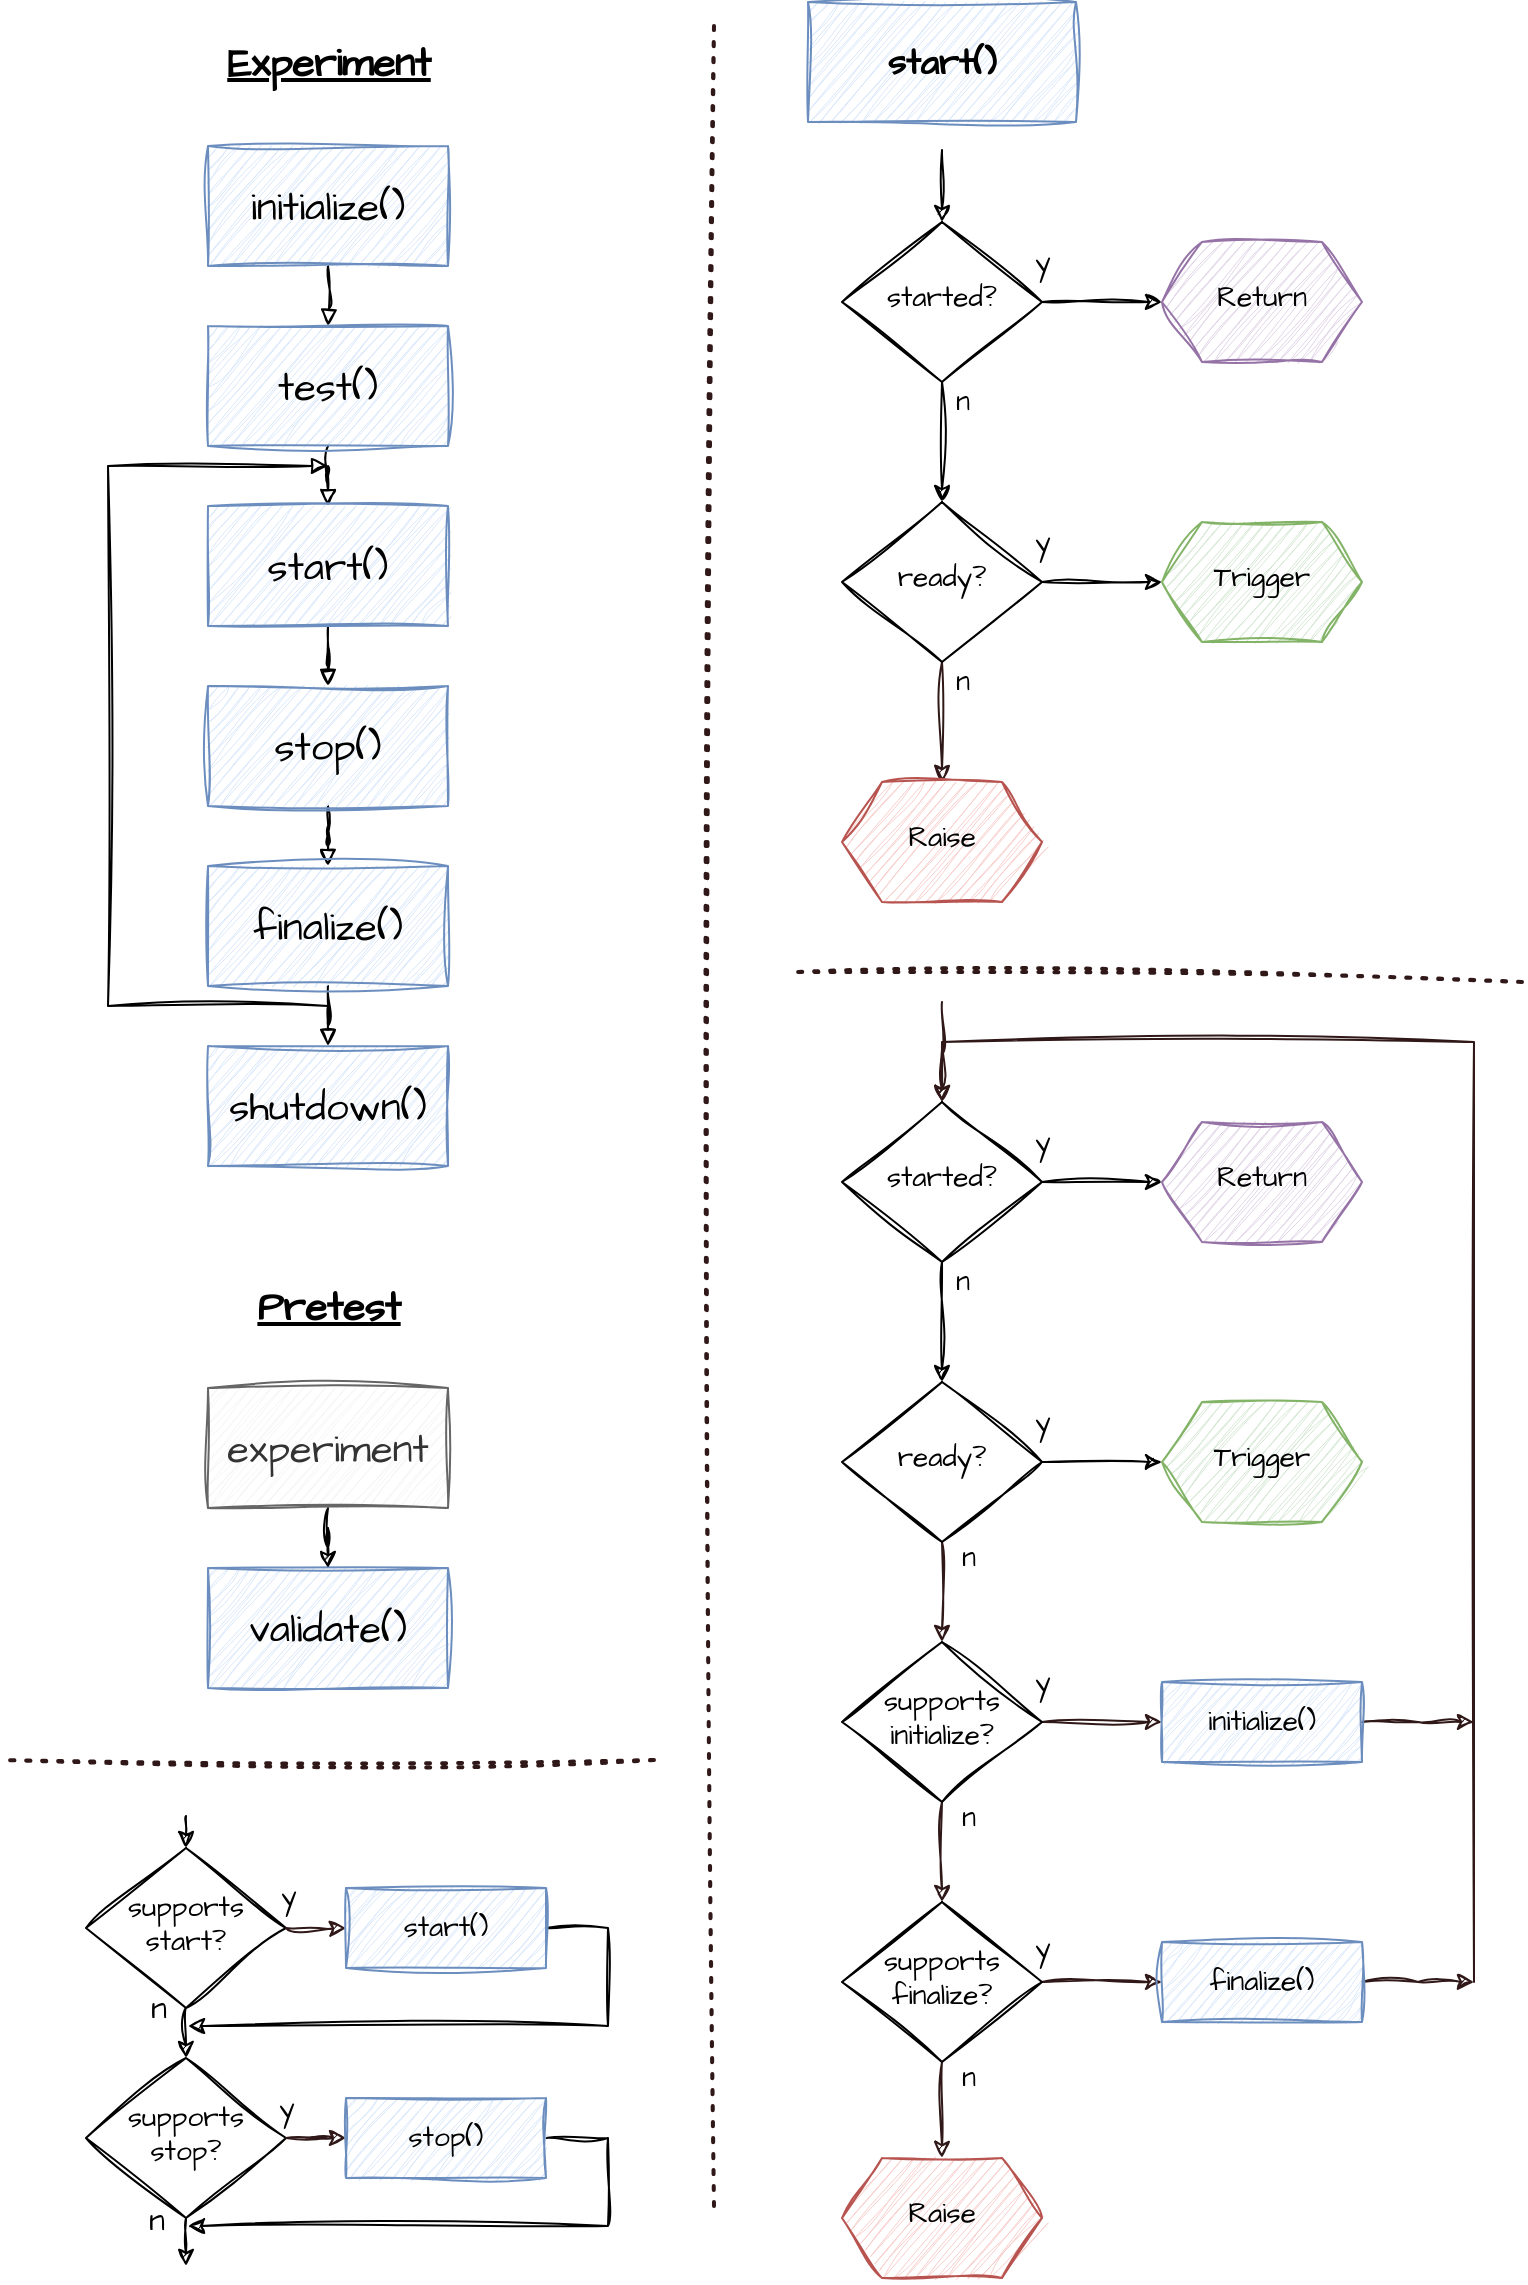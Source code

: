 <mxfile version="20.8.3" type="github"><diagram id="C5RBs43oDa-KdzZeNtuy" name="Page-1"><mxGraphModel dx="2100" dy="1382" grid="1" gridSize="10" guides="1" tooltips="1" connect="1" arrows="1" fold="1" page="1" pageScale="1" pageWidth="827" pageHeight="1169" math="0" shadow="0"><root><mxCell id="WIyWlLk6GJQsqaUBKTNV-0"/><mxCell id="WIyWlLk6GJQsqaUBKTNV-1" parent="WIyWlLk6GJQsqaUBKTNV-0"/><mxCell id="IWMiBxQhwily9OlSr75q-12" value="n" style="edgeStyle=orthogonalEdgeStyle;rounded=0;sketch=1;hachureGap=4;jiggle=2;curveFitting=1;orthogonalLoop=1;jettySize=auto;html=1;fontFamily=Architects Daughter;fontSource=https%3A%2F%2Ffonts.googleapis.com%2Fcss%3Ffamily%3DArchitects%2BDaughter;fontSize=16;entryX=0.5;entryY=0;entryDx=0;entryDy=0;" edge="1" parent="WIyWlLk6GJQsqaUBKTNV-1" target="IWMiBxQhwily9OlSr75q-8"><mxGeometry x="-1" y="-14" relative="1" as="geometry"><mxPoint x="129" y="1032" as="targetPoint"/><mxPoint x="128.81" y="1018" as="sourcePoint"/><mxPoint as="offset"/></mxGeometry></mxCell><mxCell id="IWMiBxQhwily9OlSr75q-15" value="n" style="edgeStyle=orthogonalEdgeStyle;rounded=0;sketch=1;hachureGap=4;jiggle=2;curveFitting=1;orthogonalLoop=1;jettySize=auto;html=1;fontFamily=Architects Daughter;fontSource=https%3A%2F%2Ffonts.googleapis.com%2Fcss%3Ffamily%3DArchitects%2BDaughter;fontSize=16;exitX=0.5;exitY=1;exitDx=0;exitDy=0;" edge="1" parent="WIyWlLk6GJQsqaUBKTNV-1" source="IWMiBxQhwily9OlSr75q-8"><mxGeometry x="-0.917" y="-15" relative="1" as="geometry"><mxPoint x="129" y="1147" as="targetPoint"/><mxPoint x="128.81" y="1128" as="sourcePoint"/><mxPoint as="offset"/></mxGeometry></mxCell><mxCell id="BoQXwbfBS9L9kWEtGeXQ-33" value="" style="edgeStyle=orthogonalEdgeStyle;rounded=0;hachureGap=4;orthogonalLoop=1;jettySize=auto;html=1;fontFamily=Architects Daughter;fontSource=https%3A%2F%2Ffonts.googleapis.com%2Fcss%3Ffamily%3DArchitects%2BDaughter;fontSize=16;endArrow=block;endFill=0;sketch=1;curveFitting=1;jiggle=2;" parent="WIyWlLk6GJQsqaUBKTNV-1" target="BoQXwbfBS9L9kWEtGeXQ-32" edge="1"><mxGeometry relative="1" as="geometry"><mxPoint x="200" y="147" as="sourcePoint"/></mxGeometry></mxCell><mxCell id="BoQXwbfBS9L9kWEtGeXQ-37" value="" style="edgeStyle=orthogonalEdgeStyle;rounded=0;hachureGap=4;orthogonalLoop=1;jettySize=auto;html=1;fontFamily=Architects Daughter;fontSource=https%3A%2F%2Ffonts.googleapis.com%2Fcss%3Ffamily%3DArchitects%2BDaughter;fontSize=16;endArrow=block;endFill=0;sketch=1;curveFitting=1;jiggle=2;" parent="WIyWlLk6GJQsqaUBKTNV-1" source="BoQXwbfBS9L9kWEtGeXQ-32" target="BoQXwbfBS9L9kWEtGeXQ-36" edge="1"><mxGeometry relative="1" as="geometry"/></mxCell><mxCell id="BoQXwbfBS9L9kWEtGeXQ-32" value="test()" style="whiteSpace=wrap;html=1;fillColor=#dae8fc;strokeColor=#6c8ebf;rounded=0;glass=0;strokeWidth=1;shadow=0;hachureGap=4;fontFamily=Architects Daughter;fontSource=https%3A%2F%2Ffonts.googleapis.com%2Fcss%3Ffamily%3DArchitects%2BDaughter;fontSize=20;sketch=1;curveFitting=1;jiggle=2;" parent="WIyWlLk6GJQsqaUBKTNV-1" vertex="1"><mxGeometry x="140" y="177" width="120" height="60" as="geometry"/></mxCell><mxCell id="BoQXwbfBS9L9kWEtGeXQ-34" value="initialize()" style="whiteSpace=wrap;html=1;fontSize=20;fontFamily=Architects Daughter;fillColor=#dae8fc;strokeColor=#6c8ebf;rounded=0;glass=0;strokeWidth=1;shadow=0;hachureGap=4;fontSource=https%3A%2F%2Ffonts.googleapis.com%2Fcss%3Ffamily%3DArchitects%2BDaughter;sketch=1;curveFitting=1;jiggle=2;" parent="WIyWlLk6GJQsqaUBKTNV-1" vertex="1"><mxGeometry x="140" y="87" width="120" height="60" as="geometry"/></mxCell><mxCell id="BoQXwbfBS9L9kWEtGeXQ-39" value="" style="edgeStyle=orthogonalEdgeStyle;rounded=0;hachureGap=4;orthogonalLoop=1;jettySize=auto;html=1;fontFamily=Architects Daughter;fontSource=https%3A%2F%2Ffonts.googleapis.com%2Fcss%3Ffamily%3DArchitects%2BDaughter;fontSize=16;endArrow=block;endFill=0;sketch=1;curveFitting=1;jiggle=2;" parent="WIyWlLk6GJQsqaUBKTNV-1" source="BoQXwbfBS9L9kWEtGeXQ-36" target="BoQXwbfBS9L9kWEtGeXQ-38" edge="1"><mxGeometry relative="1" as="geometry"/></mxCell><mxCell id="BoQXwbfBS9L9kWEtGeXQ-36" value="start()" style="whiteSpace=wrap;html=1;fontSize=20;fontFamily=Architects Daughter;fillColor=#dae8fc;strokeColor=#6c8ebf;rounded=0;glass=0;strokeWidth=1;shadow=0;hachureGap=4;fontSource=https%3A%2F%2Ffonts.googleapis.com%2Fcss%3Ffamily%3DArchitects%2BDaughter;sketch=1;curveFitting=1;jiggle=2;" parent="WIyWlLk6GJQsqaUBKTNV-1" vertex="1"><mxGeometry x="140" y="267" width="120" height="60" as="geometry"/></mxCell><mxCell id="BoQXwbfBS9L9kWEtGeXQ-41" value="" style="edgeStyle=orthogonalEdgeStyle;rounded=0;hachureGap=4;orthogonalLoop=1;jettySize=auto;html=1;fontFamily=Architects Daughter;fontSource=https%3A%2F%2Ffonts.googleapis.com%2Fcss%3Ffamily%3DArchitects%2BDaughter;fontSize=16;endArrow=block;endFill=0;sketch=1;curveFitting=1;jiggle=2;" parent="WIyWlLk6GJQsqaUBKTNV-1" source="BoQXwbfBS9L9kWEtGeXQ-38" target="BoQXwbfBS9L9kWEtGeXQ-40" edge="1"><mxGeometry relative="1" as="geometry"/></mxCell><mxCell id="BoQXwbfBS9L9kWEtGeXQ-38" value="stop()" style="whiteSpace=wrap;html=1;fontSize=20;fontFamily=Architects Daughter;fillColor=#dae8fc;strokeColor=#6c8ebf;rounded=0;glass=0;strokeWidth=1;shadow=0;hachureGap=4;fontSource=https%3A%2F%2Ffonts.googleapis.com%2Fcss%3Ffamily%3DArchitects%2BDaughter;sketch=1;curveFitting=1;jiggle=2;" parent="WIyWlLk6GJQsqaUBKTNV-1" vertex="1"><mxGeometry x="140" y="357" width="120" height="60" as="geometry"/></mxCell><mxCell id="BoQXwbfBS9L9kWEtGeXQ-43" value="" style="edgeStyle=orthogonalEdgeStyle;rounded=0;hachureGap=4;orthogonalLoop=1;jettySize=auto;html=1;fontFamily=Architects Daughter;fontSource=https%3A%2F%2Ffonts.googleapis.com%2Fcss%3Ffamily%3DArchitects%2BDaughter;fontSize=16;endArrow=block;endFill=0;sketch=1;curveFitting=1;jiggle=2;" parent="WIyWlLk6GJQsqaUBKTNV-1" source="BoQXwbfBS9L9kWEtGeXQ-40" target="BoQXwbfBS9L9kWEtGeXQ-42" edge="1"><mxGeometry relative="1" as="geometry"/></mxCell><mxCell id="BoQXwbfBS9L9kWEtGeXQ-44" style="edgeStyle=orthogonalEdgeStyle;rounded=0;hachureGap=4;orthogonalLoop=1;jettySize=auto;html=1;fontFamily=Architects Daughter;fontSource=https%3A%2F%2Ffonts.googleapis.com%2Fcss%3Ffamily%3DArchitects%2BDaughter;fontSize=16;endArrow=block;endFill=0;sketch=1;curveFitting=1;jiggle=2;" parent="WIyWlLk6GJQsqaUBKTNV-1" edge="1"><mxGeometry relative="1" as="geometry"><mxPoint x="200" y="247" as="targetPoint"/><mxPoint x="200" y="517" as="sourcePoint"/><Array as="points"><mxPoint x="200" y="517"/><mxPoint x="90" y="517"/><mxPoint x="90" y="247"/></Array></mxGeometry></mxCell><mxCell id="BoQXwbfBS9L9kWEtGeXQ-40" value="finalize()" style="whiteSpace=wrap;html=1;fontSize=20;fontFamily=Architects Daughter;fillColor=#dae8fc;strokeColor=#6c8ebf;rounded=0;glass=0;strokeWidth=1;shadow=0;hachureGap=4;fontSource=https%3A%2F%2Ffonts.googleapis.com%2Fcss%3Ffamily%3DArchitects%2BDaughter;sketch=1;curveFitting=1;jiggle=2;" parent="WIyWlLk6GJQsqaUBKTNV-1" vertex="1"><mxGeometry x="140" y="447" width="120" height="60" as="geometry"/></mxCell><mxCell id="BoQXwbfBS9L9kWEtGeXQ-42" value="shutdown()" style="whiteSpace=wrap;html=1;fontSize=20;fontFamily=Architects Daughter;fillColor=#dae8fc;strokeColor=#6c8ebf;rounded=0;glass=0;strokeWidth=1;shadow=0;hachureGap=4;fontSource=https%3A%2F%2Ffonts.googleapis.com%2Fcss%3Ffamily%3DArchitects%2BDaughter;sketch=1;curveFitting=1;jiggle=2;" parent="WIyWlLk6GJQsqaUBKTNV-1" vertex="1"><mxGeometry x="140" y="537" width="120" height="60" as="geometry"/></mxCell><mxCell id="OmtJ88j_AdacA5szQFg5-30" value="Experiment" style="text;html=1;align=center;verticalAlign=middle;resizable=0;points=[];autosize=1;strokeColor=none;fillColor=none;fontSize=20;fontFamily=Architects Daughter;sketch=1;hachureGap=4;jiggle=2;curveFitting=1;fontSource=https%3A%2F%2Ffonts.googleapis.com%2Fcss%3Ffamily%3DArchitects%2BDaughter;fontStyle=5" parent="WIyWlLk6GJQsqaUBKTNV-1" vertex="1"><mxGeometry x="135" y="25" width="130" height="40" as="geometry"/></mxCell><mxCell id="OmtJ88j_AdacA5szQFg5-43" value="validate()" style="whiteSpace=wrap;html=1;fontSize=20;fontFamily=Architects Daughter;fillColor=#dae8fc;strokeColor=#6c8ebf;rounded=0;glass=0;strokeWidth=1;shadow=0;hachureGap=4;fontSource=https%3A%2F%2Ffonts.googleapis.com%2Fcss%3Ffamily%3DArchitects%2BDaughter;sketch=1;curveFitting=1;jiggle=2;" parent="WIyWlLk6GJQsqaUBKTNV-1" vertex="1"><mxGeometry x="140.0" y="798" width="120" height="60" as="geometry"/></mxCell><mxCell id="OmtJ88j_AdacA5szQFg5-44" value="Pretest" style="text;html=1;align=center;verticalAlign=middle;resizable=0;points=[];autosize=1;strokeColor=none;fillColor=none;fontSize=20;fontFamily=Architects Daughter;sketch=1;hachureGap=4;jiggle=2;curveFitting=1;fontSource=https%3A%2F%2Ffonts.googleapis.com%2Fcss%3Ffamily%3DArchitects%2BDaughter;fontStyle=5" parent="WIyWlLk6GJQsqaUBKTNV-1" vertex="1"><mxGeometry x="150.0" y="647" width="100" height="40" as="geometry"/></mxCell><mxCell id="OmtJ88j_AdacA5szQFg5-91" value="" style="edgeStyle=orthogonalEdgeStyle;rounded=0;sketch=1;hachureGap=4;jiggle=2;curveFitting=1;orthogonalLoop=1;jettySize=auto;html=1;fontFamily=Architects Daughter;fontSource=https%3A%2F%2Ffonts.googleapis.com%2Fcss%3Ffamily%3DArchitects%2BDaughter;fontSize=14;entryX=0.5;entryY=0;entryDx=0;entryDy=0;" parent="WIyWlLk6GJQsqaUBKTNV-1" target="OmtJ88j_AdacA5szQFg5-55" edge="1"><mxGeometry relative="1" as="geometry"><mxPoint x="507" y="89" as="sourcePoint"/><mxPoint x="530" y="115" as="targetPoint"/></mxGeometry></mxCell><mxCell id="OmtJ88j_AdacA5szQFg5-76" value="n" style="edgeStyle=orthogonalEdgeStyle;rounded=0;sketch=1;hachureGap=4;jiggle=2;curveFitting=1;orthogonalLoop=1;jettySize=auto;html=1;fontFamily=Architects Daughter;fontSource=https%3A%2F%2Ffonts.googleapis.com%2Fcss%3Ffamily%3DArchitects%2BDaughter;fontSize=14;fillColor=#f8cecc;strokeColor=#000000;" parent="WIyWlLk6GJQsqaUBKTNV-1" source="OmtJ88j_AdacA5szQFg5-55" target="OmtJ88j_AdacA5szQFg5-59" edge="1"><mxGeometry x="-0.667" y="10" relative="1" as="geometry"><mxPoint as="offset"/></mxGeometry></mxCell><mxCell id="OmtJ88j_AdacA5szQFg5-85" value="y" style="edgeStyle=orthogonalEdgeStyle;rounded=0;sketch=1;hachureGap=4;jiggle=2;curveFitting=1;orthogonalLoop=1;jettySize=auto;html=1;fontFamily=Architects Daughter;fontSource=https%3A%2F%2Ffonts.googleapis.com%2Fcss%3Ffamily%3DArchitects%2BDaughter;fontSize=14;" parent="WIyWlLk6GJQsqaUBKTNV-1" source="OmtJ88j_AdacA5szQFg5-55" target="OmtJ88j_AdacA5szQFg5-84" edge="1"><mxGeometry x="-1" y="20" relative="1" as="geometry"><mxPoint as="offset"/></mxGeometry></mxCell><mxCell id="OmtJ88j_AdacA5szQFg5-55" value="started?" style="rhombus;whiteSpace=wrap;html=1;shadow=0;fontFamily=Architects Daughter;fontSize=14;align=center;strokeWidth=1;spacing=6;spacingTop=-4;rounded=0;sketch=1;curveFitting=1;jiggle=2;fontSource=https%3A%2F%2Ffonts.googleapis.com%2Fcss%3Ffamily%3DArchitects%2BDaughter;backgroundOutline=0;strokeColor=default;fillColor=none;" parent="WIyWlLk6GJQsqaUBKTNV-1" vertex="1"><mxGeometry x="457" y="125" width="100" height="80" as="geometry"/></mxCell><mxCell id="OmtJ88j_AdacA5szQFg5-75" value="n" style="edgeStyle=orthogonalEdgeStyle;rounded=0;sketch=1;hachureGap=4;jiggle=2;curveFitting=1;orthogonalLoop=1;jettySize=auto;html=1;fontFamily=Architects Daughter;fontSource=https%3A%2F%2Ffonts.googleapis.com%2Fcss%3Ffamily%3DArchitects%2BDaughter;fontSize=14;entryX=0.5;entryY=0;entryDx=0;entryDy=0;fillColor=#f8cecc;strokeColor=#301818;" parent="WIyWlLk6GJQsqaUBKTNV-1" source="OmtJ88j_AdacA5szQFg5-59" target="OmtJ88j_AdacA5szQFg5-88" edge="1"><mxGeometry x="-0.667" y="10" relative="1" as="geometry"><mxPoint x="507.0" y="395" as="targetPoint"/><mxPoint as="offset"/></mxGeometry></mxCell><mxCell id="OmtJ88j_AdacA5szQFg5-90" value="y" style="edgeStyle=orthogonalEdgeStyle;rounded=0;sketch=1;hachureGap=4;jiggle=2;curveFitting=1;orthogonalLoop=1;jettySize=auto;html=1;fontFamily=Architects Daughter;fontSource=https%3A%2F%2Ffonts.googleapis.com%2Fcss%3Ffamily%3DArchitects%2BDaughter;fontSize=14;" parent="WIyWlLk6GJQsqaUBKTNV-1" source="OmtJ88j_AdacA5szQFg5-59" target="OmtJ88j_AdacA5szQFg5-89" edge="1"><mxGeometry x="-1" y="20" relative="1" as="geometry"><mxPoint as="offset"/></mxGeometry></mxCell><mxCell id="OmtJ88j_AdacA5szQFg5-59" value="ready?" style="rhombus;whiteSpace=wrap;html=1;shadow=0;fontFamily=Architects Daughter;fontSize=14;align=center;strokeWidth=1;spacing=6;spacingTop=-4;rounded=0;sketch=1;curveFitting=1;jiggle=2;fontSource=https%3A%2F%2Ffonts.googleapis.com%2Fcss%3Ffamily%3DArchitects%2BDaughter;fillColor=none;" parent="WIyWlLk6GJQsqaUBKTNV-1" vertex="1"><mxGeometry x="457" y="265" width="100" height="80" as="geometry"/></mxCell><mxCell id="OmtJ88j_AdacA5szQFg5-74" value="" style="edgeStyle=orthogonalEdgeStyle;rounded=0;sketch=1;hachureGap=4;jiggle=2;curveFitting=1;orthogonalLoop=1;jettySize=auto;html=1;fontFamily=Architects Daughter;fontSource=https%3A%2F%2Ffonts.googleapis.com%2Fcss%3Ffamily%3DArchitects%2BDaughter;fontSize=16;" parent="WIyWlLk6GJQsqaUBKTNV-1" source="OmtJ88j_AdacA5szQFg5-73" target="OmtJ88j_AdacA5szQFg5-43" edge="1"><mxGeometry relative="1" as="geometry"/></mxCell><mxCell id="OmtJ88j_AdacA5szQFg5-73" value="experiment" style="whiteSpace=wrap;html=1;fontSize=20;fontFamily=Architects Daughter;rounded=0;glass=0;strokeWidth=1;shadow=0;hachureGap=4;fontSource=https%3A%2F%2Ffonts.googleapis.com%2Fcss%3Ffamily%3DArchitects%2BDaughter;sketch=1;curveFitting=1;jiggle=2;fillColor=#f5f5f5;fontColor=#333333;strokeColor=#666666;" parent="WIyWlLk6GJQsqaUBKTNV-1" vertex="1"><mxGeometry x="140.0" y="708" width="120" height="60" as="geometry"/></mxCell><mxCell id="OmtJ88j_AdacA5szQFg5-84" value="Return" style="shape=hexagon;perimeter=hexagonPerimeter2;whiteSpace=wrap;html=1;fixedSize=1;shadow=0;strokeWidth=1;spacing=6;spacingTop=-4;rounded=0;sketch=1;curveFitting=1;jiggle=2;hachureGap=4;fontFamily=Architects Daughter;fontSource=https%3A%2F%2Ffonts.googleapis.com%2Fcss%3Ffamily%3DArchitects%2BDaughter;fontSize=14;fillColor=#e1d5e7;strokeColor=#9673a6;fontStyle=0" parent="WIyWlLk6GJQsqaUBKTNV-1" vertex="1"><mxGeometry x="617" y="135" width="100" height="60" as="geometry"/></mxCell><mxCell id="OmtJ88j_AdacA5szQFg5-88" value="Raise" style="shape=hexagon;perimeter=hexagonPerimeter2;whiteSpace=wrap;html=1;fixedSize=1;shadow=0;strokeWidth=1;spacing=6;spacingTop=-4;rounded=0;sketch=1;curveFitting=1;jiggle=2;hachureGap=4;fontFamily=Architects Daughter;fontSource=https%3A%2F%2Ffonts.googleapis.com%2Fcss%3Ffamily%3DArchitects%2BDaughter;fontSize=14;fillColor=#f8cecc;strokeColor=#b85450;fontStyle=0" parent="WIyWlLk6GJQsqaUBKTNV-1" vertex="1"><mxGeometry x="457" y="405" width="100" height="60" as="geometry"/></mxCell><mxCell id="OmtJ88j_AdacA5szQFg5-89" value="Trigger" style="shape=hexagon;perimeter=hexagonPerimeter2;whiteSpace=wrap;html=1;fixedSize=1;shadow=0;strokeWidth=1;spacing=6;spacingTop=-4;rounded=0;sketch=1;curveFitting=1;jiggle=2;hachureGap=4;fontFamily=Architects Daughter;fontSource=https%3A%2F%2Ffonts.googleapis.com%2Fcss%3Ffamily%3DArchitects%2BDaughter;fontSize=14;fillColor=#d5e8d4;strokeColor=#82b366;fontStyle=0" parent="WIyWlLk6GJQsqaUBKTNV-1" vertex="1"><mxGeometry x="617" y="275" width="100" height="60" as="geometry"/></mxCell><mxCell id="OmtJ88j_AdacA5szQFg5-114" value="" style="edgeStyle=orthogonalEdgeStyle;rounded=0;sketch=1;hachureGap=4;jiggle=2;curveFitting=1;orthogonalLoop=1;jettySize=auto;html=1;strokeColor=#301818;fontFamily=Architects Daughter;fontSource=https%3A%2F%2Ffonts.googleapis.com%2Fcss%3Ffamily%3DArchitects%2BDaughter;fontSize=18;" parent="WIyWlLk6GJQsqaUBKTNV-1" target="OmtJ88j_AdacA5szQFg5-98" edge="1"><mxGeometry relative="1" as="geometry"><mxPoint x="507" y="515" as="sourcePoint"/></mxGeometry></mxCell><mxCell id="OmtJ88j_AdacA5szQFg5-96" value="n" style="edgeStyle=orthogonalEdgeStyle;rounded=0;sketch=1;hachureGap=4;jiggle=2;curveFitting=1;orthogonalLoop=1;jettySize=auto;html=1;fontFamily=Architects Daughter;fontSource=https%3A%2F%2Ffonts.googleapis.com%2Fcss%3Ffamily%3DArchitects%2BDaughter;fontSize=14;fillColor=#f8cecc;strokeColor=#000000;" parent="WIyWlLk6GJQsqaUBKTNV-1" source="OmtJ88j_AdacA5szQFg5-98" target="OmtJ88j_AdacA5szQFg5-101" edge="1"><mxGeometry x="-0.667" y="10" relative="1" as="geometry"><mxPoint as="offset"/></mxGeometry></mxCell><mxCell id="OmtJ88j_AdacA5szQFg5-97" value="y" style="edgeStyle=orthogonalEdgeStyle;rounded=0;sketch=1;hachureGap=4;jiggle=2;curveFitting=1;orthogonalLoop=1;jettySize=auto;html=1;fontFamily=Architects Daughter;fontSource=https%3A%2F%2Ffonts.googleapis.com%2Fcss%3Ffamily%3DArchitects%2BDaughter;fontSize=14;" parent="WIyWlLk6GJQsqaUBKTNV-1" source="OmtJ88j_AdacA5szQFg5-98" target="OmtJ88j_AdacA5szQFg5-102" edge="1"><mxGeometry x="-1" y="20" relative="1" as="geometry"><mxPoint as="offset"/></mxGeometry></mxCell><mxCell id="OmtJ88j_AdacA5szQFg5-98" value="started?" style="rhombus;whiteSpace=wrap;html=1;shadow=0;fontFamily=Architects Daughter;fontSize=14;align=center;strokeWidth=1;spacing=6;spacingTop=-4;rounded=0;sketch=1;curveFitting=1;jiggle=2;fontSource=https%3A%2F%2Ffonts.googleapis.com%2Fcss%3Ffamily%3DArchitects%2BDaughter;" parent="WIyWlLk6GJQsqaUBKTNV-1" vertex="1"><mxGeometry x="457" y="565" width="100" height="80" as="geometry"/></mxCell><mxCell id="OmtJ88j_AdacA5szQFg5-100" value="y" style="edgeStyle=orthogonalEdgeStyle;rounded=0;sketch=1;hachureGap=4;jiggle=2;curveFitting=1;orthogonalLoop=1;jettySize=auto;html=1;fontFamily=Architects Daughter;fontSource=https%3A%2F%2Ffonts.googleapis.com%2Fcss%3Ffamily%3DArchitects%2BDaughter;fontSize=14;" parent="WIyWlLk6GJQsqaUBKTNV-1" source="OmtJ88j_AdacA5szQFg5-101" target="OmtJ88j_AdacA5szQFg5-104" edge="1"><mxGeometry x="-1" y="20" relative="1" as="geometry"><mxPoint as="offset"/></mxGeometry></mxCell><mxCell id="OmtJ88j_AdacA5szQFg5-106" value="n" style="edgeStyle=orthogonalEdgeStyle;rounded=0;sketch=1;hachureGap=4;jiggle=2;curveFitting=1;orthogonalLoop=1;jettySize=auto;html=1;strokeColor=#301818;fontFamily=Architects Daughter;fontSource=https%3A%2F%2Ffonts.googleapis.com%2Fcss%3Ffamily%3DArchitects%2BDaughter;fontSize=14;" parent="WIyWlLk6GJQsqaUBKTNV-1" source="OmtJ88j_AdacA5szQFg5-101" target="OmtJ88j_AdacA5szQFg5-105" edge="1"><mxGeometry x="-0.68" y="13" relative="1" as="geometry"><mxPoint as="offset"/></mxGeometry></mxCell><mxCell id="OmtJ88j_AdacA5szQFg5-101" value="ready?" style="rhombus;whiteSpace=wrap;html=1;shadow=0;fontFamily=Architects Daughter;fontSize=14;align=center;strokeWidth=1;spacing=6;spacingTop=-4;rounded=0;sketch=1;curveFitting=1;jiggle=2;fontSource=https%3A%2F%2Ffonts.googleapis.com%2Fcss%3Ffamily%3DArchitects%2BDaughter;" parent="WIyWlLk6GJQsqaUBKTNV-1" vertex="1"><mxGeometry x="457" y="705" width="100" height="80" as="geometry"/></mxCell><mxCell id="OmtJ88j_AdacA5szQFg5-102" value="Return" style="shape=hexagon;perimeter=hexagonPerimeter2;whiteSpace=wrap;html=1;fixedSize=1;shadow=0;strokeWidth=1;spacing=6;spacingTop=-4;rounded=0;sketch=1;curveFitting=1;jiggle=2;hachureGap=4;fontFamily=Architects Daughter;fontSource=https%3A%2F%2Ffonts.googleapis.com%2Fcss%3Ffamily%3DArchitects%2BDaughter;fontSize=14;fillColor=#e1d5e7;strokeColor=#9673a6;fontStyle=0" parent="WIyWlLk6GJQsqaUBKTNV-1" vertex="1"><mxGeometry x="617" y="575" width="100" height="60" as="geometry"/></mxCell><mxCell id="OmtJ88j_AdacA5szQFg5-104" value="Trigger" style="shape=hexagon;perimeter=hexagonPerimeter2;whiteSpace=wrap;html=1;fixedSize=1;shadow=0;strokeWidth=1;spacing=6;spacingTop=-4;rounded=0;sketch=1;curveFitting=1;jiggle=2;hachureGap=4;fontFamily=Architects Daughter;fontSource=https%3A%2F%2Ffonts.googleapis.com%2Fcss%3Ffamily%3DArchitects%2BDaughter;fontSize=14;fillColor=#d5e8d4;strokeColor=#82b366;fontStyle=0" parent="WIyWlLk6GJQsqaUBKTNV-1" vertex="1"><mxGeometry x="617" y="715" width="100" height="60" as="geometry"/></mxCell><mxCell id="OmtJ88j_AdacA5szQFg5-108" value="y" style="edgeStyle=orthogonalEdgeStyle;rounded=0;sketch=1;hachureGap=4;jiggle=2;curveFitting=1;orthogonalLoop=1;jettySize=auto;html=1;strokeColor=#301818;fontFamily=Architects Daughter;fontSource=https%3A%2F%2Ffonts.googleapis.com%2Fcss%3Ffamily%3DArchitects%2BDaughter;fontSize=14;" parent="WIyWlLk6GJQsqaUBKTNV-1" source="OmtJ88j_AdacA5szQFg5-105" target="OmtJ88j_AdacA5szQFg5-107" edge="1"><mxGeometry x="-1" y="20" relative="1" as="geometry"><mxPoint as="offset"/></mxGeometry></mxCell><mxCell id="OmtJ88j_AdacA5szQFg5-118" value="n" style="edgeStyle=orthogonalEdgeStyle;rounded=0;sketch=1;hachureGap=4;jiggle=2;curveFitting=1;orthogonalLoop=1;jettySize=auto;html=1;strokeColor=#301818;fontFamily=Architects Daughter;fontSource=https%3A%2F%2Ffonts.googleapis.com%2Fcss%3Ffamily%3DArchitects%2BDaughter;fontSize=14;" parent="WIyWlLk6GJQsqaUBKTNV-1" source="OmtJ88j_AdacA5szQFg5-105" target="OmtJ88j_AdacA5szQFg5-116" edge="1"><mxGeometry x="-0.68" y="13" relative="1" as="geometry"><mxPoint as="offset"/></mxGeometry></mxCell><mxCell id="OmtJ88j_AdacA5szQFg5-105" value="supports initialize?" style="rhombus;whiteSpace=wrap;html=1;shadow=0;fontFamily=Architects Daughter;fontSize=14;align=center;strokeWidth=1;spacing=6;spacingTop=-4;rounded=0;sketch=1;curveFitting=1;jiggle=2;fontSource=https%3A%2F%2Ffonts.googleapis.com%2Fcss%3Ffamily%3DArchitects%2BDaughter;" parent="WIyWlLk6GJQsqaUBKTNV-1" vertex="1"><mxGeometry x="457" y="835" width="100" height="80" as="geometry"/></mxCell><mxCell id="OmtJ88j_AdacA5szQFg5-110" style="edgeStyle=orthogonalEdgeStyle;rounded=0;sketch=1;hachureGap=4;jiggle=2;curveFitting=1;orthogonalLoop=1;jettySize=auto;html=1;strokeColor=#301818;fontFamily=Architects Daughter;fontSource=https%3A%2F%2Ffonts.googleapis.com%2Fcss%3Ffamily%3DArchitects%2BDaughter;fontSize=18;entryX=0.5;entryY=0;entryDx=0;entryDy=0;" parent="WIyWlLk6GJQsqaUBKTNV-1" target="OmtJ88j_AdacA5szQFg5-98" edge="1"><mxGeometry relative="1" as="geometry"><mxPoint x="513" y="545" as="targetPoint"/><mxPoint x="773" y="1005" as="sourcePoint"/><Array as="points"><mxPoint x="773" y="535"/><mxPoint x="507" y="535"/></Array></mxGeometry></mxCell><mxCell id="OmtJ88j_AdacA5szQFg5-120" style="edgeStyle=orthogonalEdgeStyle;rounded=0;sketch=1;hachureGap=4;jiggle=2;curveFitting=1;orthogonalLoop=1;jettySize=auto;html=1;strokeColor=#301818;fontFamily=Architects Daughter;fontSource=https%3A%2F%2Ffonts.googleapis.com%2Fcss%3Ffamily%3DArchitects%2BDaughter;fontSize=18;" parent="WIyWlLk6GJQsqaUBKTNV-1" source="OmtJ88j_AdacA5szQFg5-107" edge="1"><mxGeometry relative="1" as="geometry"><mxPoint x="773" y="875" as="targetPoint"/></mxGeometry></mxCell><mxCell id="OmtJ88j_AdacA5szQFg5-107" value="initialize()" style="rounded=0;whiteSpace=wrap;html=1;fontSize=14;glass=0;strokeWidth=1;shadow=0;fillColor=#dae8fc;strokeColor=#6c8ebf;sketch=1;curveFitting=1;jiggle=2;fontFamily=Architects Daughter;fontSource=https%3A%2F%2Ffonts.googleapis.com%2Fcss%3Ffamily%3DArchitects%2BDaughter;" parent="WIyWlLk6GJQsqaUBKTNV-1" vertex="1"><mxGeometry x="617" y="855" width="100" height="40" as="geometry"/></mxCell><mxCell id="OmtJ88j_AdacA5szQFg5-115" value="y" style="edgeStyle=orthogonalEdgeStyle;rounded=0;sketch=1;hachureGap=4;jiggle=2;curveFitting=1;orthogonalLoop=1;jettySize=auto;html=1;strokeColor=#301818;fontFamily=Architects Daughter;fontSource=https%3A%2F%2Ffonts.googleapis.com%2Fcss%3Ffamily%3DArchitects%2BDaughter;fontSize=14;" parent="WIyWlLk6GJQsqaUBKTNV-1" source="OmtJ88j_AdacA5szQFg5-116" target="OmtJ88j_AdacA5szQFg5-117" edge="1"><mxGeometry x="-1" y="17" relative="1" as="geometry"><mxPoint as="offset"/></mxGeometry></mxCell><mxCell id="OmtJ88j_AdacA5szQFg5-128" value="n" style="edgeStyle=orthogonalEdgeStyle;rounded=0;sketch=1;hachureGap=4;jiggle=2;curveFitting=1;orthogonalLoop=1;jettySize=auto;html=1;strokeColor=#301818;fontFamily=Architects Daughter;fontSource=https%3A%2F%2Ffonts.googleapis.com%2Fcss%3Ffamily%3DArchitects%2BDaughter;fontSize=14;" parent="WIyWlLk6GJQsqaUBKTNV-1" source="OmtJ88j_AdacA5szQFg5-116" target="OmtJ88j_AdacA5szQFg5-127" edge="1"><mxGeometry x="-0.667" y="13" relative="1" as="geometry"><mxPoint as="offset"/></mxGeometry></mxCell><mxCell id="OmtJ88j_AdacA5szQFg5-116" value="supports finalize?" style="rhombus;whiteSpace=wrap;html=1;shadow=0;fontFamily=Architects Daughter;fontSize=14;align=center;strokeWidth=1;spacing=6;spacingTop=-4;rounded=0;sketch=1;curveFitting=1;jiggle=2;fontSource=https%3A%2F%2Ffonts.googleapis.com%2Fcss%3Ffamily%3DArchitects%2BDaughter;" parent="WIyWlLk6GJQsqaUBKTNV-1" vertex="1"><mxGeometry x="457" y="965" width="100" height="80" as="geometry"/></mxCell><mxCell id="OmtJ88j_AdacA5szQFg5-121" style="edgeStyle=orthogonalEdgeStyle;rounded=0;sketch=1;hachureGap=4;jiggle=2;curveFitting=1;orthogonalLoop=1;jettySize=auto;html=1;strokeColor=#301818;fontFamily=Architects Daughter;fontSource=https%3A%2F%2Ffonts.googleapis.com%2Fcss%3Ffamily%3DArchitects%2BDaughter;fontSize=18;" parent="WIyWlLk6GJQsqaUBKTNV-1" source="OmtJ88j_AdacA5szQFg5-117" edge="1"><mxGeometry relative="1" as="geometry"><mxPoint x="773" y="1005" as="targetPoint"/></mxGeometry></mxCell><mxCell id="OmtJ88j_AdacA5szQFg5-117" value="finalize()" style="rounded=0;whiteSpace=wrap;html=1;fontSize=14;glass=0;strokeWidth=1;shadow=0;fillColor=#dae8fc;strokeColor=#6c8ebf;sketch=1;curveFitting=1;jiggle=2;fontFamily=Architects Daughter;fontSource=https%3A%2F%2Ffonts.googleapis.com%2Fcss%3Ffamily%3DArchitects%2BDaughter;" parent="WIyWlLk6GJQsqaUBKTNV-1" vertex="1"><mxGeometry x="617" y="985" width="100" height="40" as="geometry"/></mxCell><mxCell id="OmtJ88j_AdacA5szQFg5-122" value="start()" style="rounded=0;whiteSpace=wrap;html=1;fontSize=18;glass=0;strokeWidth=1;shadow=0;fillColor=#dae8fc;strokeColor=#6c8ebf;sketch=1;curveFitting=1;jiggle=2;fontFamily=Architects Daughter;fontSource=https%3A%2F%2Ffonts.googleapis.com%2Fcss%3Ffamily%3DArchitects%2BDaughter;fontStyle=1" parent="WIyWlLk6GJQsqaUBKTNV-1" vertex="1"><mxGeometry x="440" y="15" width="134" height="60" as="geometry"/></mxCell><mxCell id="OmtJ88j_AdacA5szQFg5-126" value="" style="endArrow=none;dashed=1;html=1;dashPattern=1 3;strokeWidth=2;sketch=1;hachureGap=4;jiggle=2;curveFitting=1;strokeColor=#301818;fontFamily=Architects Daughter;fontSource=https%3A%2F%2Ffonts.googleapis.com%2Fcss%3Ffamily%3DArchitects%2BDaughter;fontSize=18;spacing=2;rounded=0;" parent="WIyWlLk6GJQsqaUBKTNV-1" edge="1"><mxGeometry width="50" height="50" relative="1" as="geometry"><mxPoint x="797" y="505" as="sourcePoint"/><mxPoint x="435" y="500" as="targetPoint"/></mxGeometry></mxCell><mxCell id="OmtJ88j_AdacA5szQFg5-127" value="Raise" style="shape=hexagon;perimeter=hexagonPerimeter2;whiteSpace=wrap;html=1;fixedSize=1;shadow=0;strokeWidth=1;spacing=6;spacingTop=-4;rounded=0;sketch=1;curveFitting=1;jiggle=2;hachureGap=4;fontFamily=Architects Daughter;fontSource=https%3A%2F%2Ffonts.googleapis.com%2Fcss%3Ffamily%3DArchitects%2BDaughter;fontSize=14;fillColor=#f8cecc;strokeColor=#b85450;fontStyle=0" parent="WIyWlLk6GJQsqaUBKTNV-1" vertex="1"><mxGeometry x="457" y="1093" width="100" height="60" as="geometry"/></mxCell><mxCell id="OmtJ88j_AdacA5szQFg5-130" value="" style="endArrow=none;dashed=1;html=1;dashPattern=1 3;strokeWidth=2;rounded=0;sketch=1;hachureGap=4;jiggle=2;curveFitting=1;strokeColor=#301818;fontFamily=Architects Daughter;fontSource=https%3A%2F%2Ffonts.googleapis.com%2Fcss%3Ffamily%3DArchitects%2BDaughter;fontSize=14;" parent="WIyWlLk6GJQsqaUBKTNV-1" edge="1"><mxGeometry width="50" height="50" relative="1" as="geometry"><mxPoint x="393" y="1117" as="sourcePoint"/><mxPoint x="393" y="27" as="targetPoint"/></mxGeometry></mxCell><mxCell id="IWMiBxQhwily9OlSr75q-0" value="" style="endArrow=none;dashed=1;html=1;dashPattern=1 3;strokeWidth=2;sketch=1;hachureGap=4;jiggle=2;curveFitting=1;strokeColor=#301818;fontFamily=Architects Daughter;fontSource=https%3A%2F%2Ffonts.googleapis.com%2Fcss%3Ffamily%3DArchitects%2BDaughter;fontSize=18;spacing=2;rounded=0;" edge="1" parent="WIyWlLk6GJQsqaUBKTNV-1"><mxGeometry width="50" height="50" relative="1" as="geometry"><mxPoint x="363" y="894" as="sourcePoint"/><mxPoint x="37" y="894" as="targetPoint"/></mxGeometry></mxCell><mxCell id="IWMiBxQhwily9OlSr75q-7" style="edgeStyle=orthogonalEdgeStyle;rounded=0;sketch=1;hachureGap=4;jiggle=2;curveFitting=1;orthogonalLoop=1;jettySize=auto;html=1;fontFamily=Architects Daughter;fontSource=https%3A%2F%2Ffonts.googleapis.com%2Fcss%3Ffamily%3DArchitects%2BDaughter;fontSize=16;entryX=0.5;entryY=0;entryDx=0;entryDy=0;" edge="1" parent="WIyWlLk6GJQsqaUBKTNV-1" target="IWMiBxQhwily9OlSr75q-1"><mxGeometry relative="1" as="geometry"><mxPoint x="129" y="922" as="sourcePoint"/></mxGeometry></mxCell><mxCell id="IWMiBxQhwily9OlSr75q-1" value="supports start?" style="rhombus;whiteSpace=wrap;html=1;shadow=0;fontFamily=Architects Daughter;fontSize=14;align=center;strokeWidth=1;spacing=6;spacingTop=-4;rounded=0;sketch=1;curveFitting=1;jiggle=2;fontSource=https%3A%2F%2Ffonts.googleapis.com%2Fcss%3Ffamily%3DArchitects%2BDaughter;" vertex="1" parent="WIyWlLk6GJQsqaUBKTNV-1"><mxGeometry x="79" y="938" width="100" height="80" as="geometry"/></mxCell><mxCell id="IWMiBxQhwily9OlSr75q-4" value="y" style="edgeStyle=orthogonalEdgeStyle;rounded=0;sketch=1;hachureGap=4;jiggle=2;curveFitting=1;orthogonalLoop=1;jettySize=auto;html=1;strokeColor=#301818;fontFamily=Architects Daughter;fontSource=https%3A%2F%2Ffonts.googleapis.com%2Fcss%3Ffamily%3DArchitects%2BDaughter;fontSize=14;" edge="1" parent="WIyWlLk6GJQsqaUBKTNV-1" target="IWMiBxQhwily9OlSr75q-5"><mxGeometry x="-0.967" y="16" relative="1" as="geometry"><mxPoint as="offset"/><mxPoint x="179" y="978" as="sourcePoint"/></mxGeometry></mxCell><mxCell id="IWMiBxQhwily9OlSr75q-18" style="edgeStyle=orthogonalEdgeStyle;rounded=0;sketch=1;hachureGap=4;jiggle=2;curveFitting=1;orthogonalLoop=1;jettySize=auto;html=1;exitX=1;exitY=0.5;exitDx=0;exitDy=0;fontFamily=Architects Daughter;fontSource=https%3A%2F%2Ffonts.googleapis.com%2Fcss%3Ffamily%3DArchitects%2BDaughter;fontSize=16;" edge="1" parent="WIyWlLk6GJQsqaUBKTNV-1" source="IWMiBxQhwily9OlSr75q-5"><mxGeometry relative="1" as="geometry"><mxPoint x="130" y="1027" as="targetPoint"/><Array as="points"><mxPoint x="340" y="978"/><mxPoint x="340" y="1027"/></Array></mxGeometry></mxCell><mxCell id="IWMiBxQhwily9OlSr75q-5" value="start()" style="rounded=0;whiteSpace=wrap;html=1;fontSize=14;glass=0;strokeWidth=1;shadow=0;fillColor=#dae8fc;strokeColor=#6c8ebf;sketch=1;curveFitting=1;jiggle=2;fontFamily=Architects Daughter;fontSource=https%3A%2F%2Ffonts.googleapis.com%2Fcss%3Ffamily%3DArchitects%2BDaughter;" vertex="1" parent="WIyWlLk6GJQsqaUBKTNV-1"><mxGeometry x="209" y="958" width="100" height="40" as="geometry"/></mxCell><mxCell id="IWMiBxQhwily9OlSr75q-8" value="supports stop?" style="rhombus;whiteSpace=wrap;html=1;shadow=0;fontFamily=Architects Daughter;fontSize=14;align=center;strokeWidth=1;spacing=6;spacingTop=-4;rounded=0;sketch=1;curveFitting=1;jiggle=2;fontSource=https%3A%2F%2Ffonts.googleapis.com%2Fcss%3Ffamily%3DArchitects%2BDaughter;" vertex="1" parent="WIyWlLk6GJQsqaUBKTNV-1"><mxGeometry x="79" y="1043" width="100" height="80" as="geometry"/></mxCell><mxCell id="IWMiBxQhwily9OlSr75q-9" value="y" style="edgeStyle=orthogonalEdgeStyle;rounded=0;sketch=1;hachureGap=4;jiggle=2;curveFitting=1;orthogonalLoop=1;jettySize=auto;html=1;strokeColor=#301818;fontFamily=Architects Daughter;fontSource=https%3A%2F%2Ffonts.googleapis.com%2Fcss%3Ffamily%3DArchitects%2BDaughter;fontSize=14;exitX=1;exitY=0.5;exitDx=0;exitDy=0;" edge="1" parent="WIyWlLk6GJQsqaUBKTNV-1" target="IWMiBxQhwily9OlSr75q-10" source="IWMiBxQhwily9OlSr75q-8"><mxGeometry x="-1" y="15" relative="1" as="geometry"><mxPoint as="offset"/><mxPoint x="179" y="1072" as="sourcePoint"/></mxGeometry></mxCell><mxCell id="IWMiBxQhwily9OlSr75q-19" style="edgeStyle=orthogonalEdgeStyle;rounded=0;sketch=1;hachureGap=4;jiggle=2;curveFitting=1;orthogonalLoop=1;jettySize=auto;html=1;exitX=1;exitY=0.5;exitDx=0;exitDy=0;fontFamily=Architects Daughter;fontSource=https%3A%2F%2Ffonts.googleapis.com%2Fcss%3Ffamily%3DArchitects%2BDaughter;fontSize=16;" edge="1" parent="WIyWlLk6GJQsqaUBKTNV-1" source="IWMiBxQhwily9OlSr75q-10"><mxGeometry relative="1" as="geometry"><mxPoint x="130" y="1127" as="targetPoint"/><Array as="points"><mxPoint x="340" y="1083"/><mxPoint x="340" y="1127"/></Array></mxGeometry></mxCell><mxCell id="IWMiBxQhwily9OlSr75q-10" value="stop()" style="rounded=0;whiteSpace=wrap;html=1;fontSize=14;glass=0;strokeWidth=1;shadow=0;fillColor=#dae8fc;strokeColor=#6c8ebf;sketch=1;curveFitting=1;jiggle=2;fontFamily=Architects Daughter;fontSource=https%3A%2F%2Ffonts.googleapis.com%2Fcss%3Ffamily%3DArchitects%2BDaughter;" vertex="1" parent="WIyWlLk6GJQsqaUBKTNV-1"><mxGeometry x="209" y="1063" width="100" height="40" as="geometry"/></mxCell></root></mxGraphModel></diagram></mxfile>